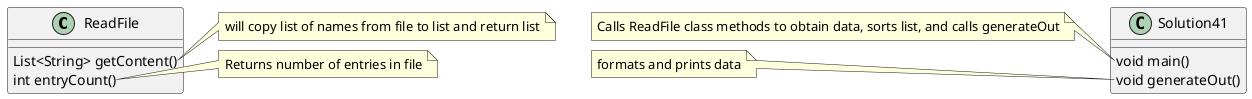 @startuml

class ReadFile {
List<String> getContent()
int entryCount()
}
note right of ReadFile::getContent
will copy list of names from file to list and return list
end note

note right of ReadFile::entryCount
Returns number of entries in file
    end note

class Solution41 {
void main()
void generateOut()
}
note left of Solution41::main
Calls ReadFile class methods to obtain data, sorts list, and calls generateOut
end note
note left of Solution41::generateOut
formats and prints data
end note
@enduml